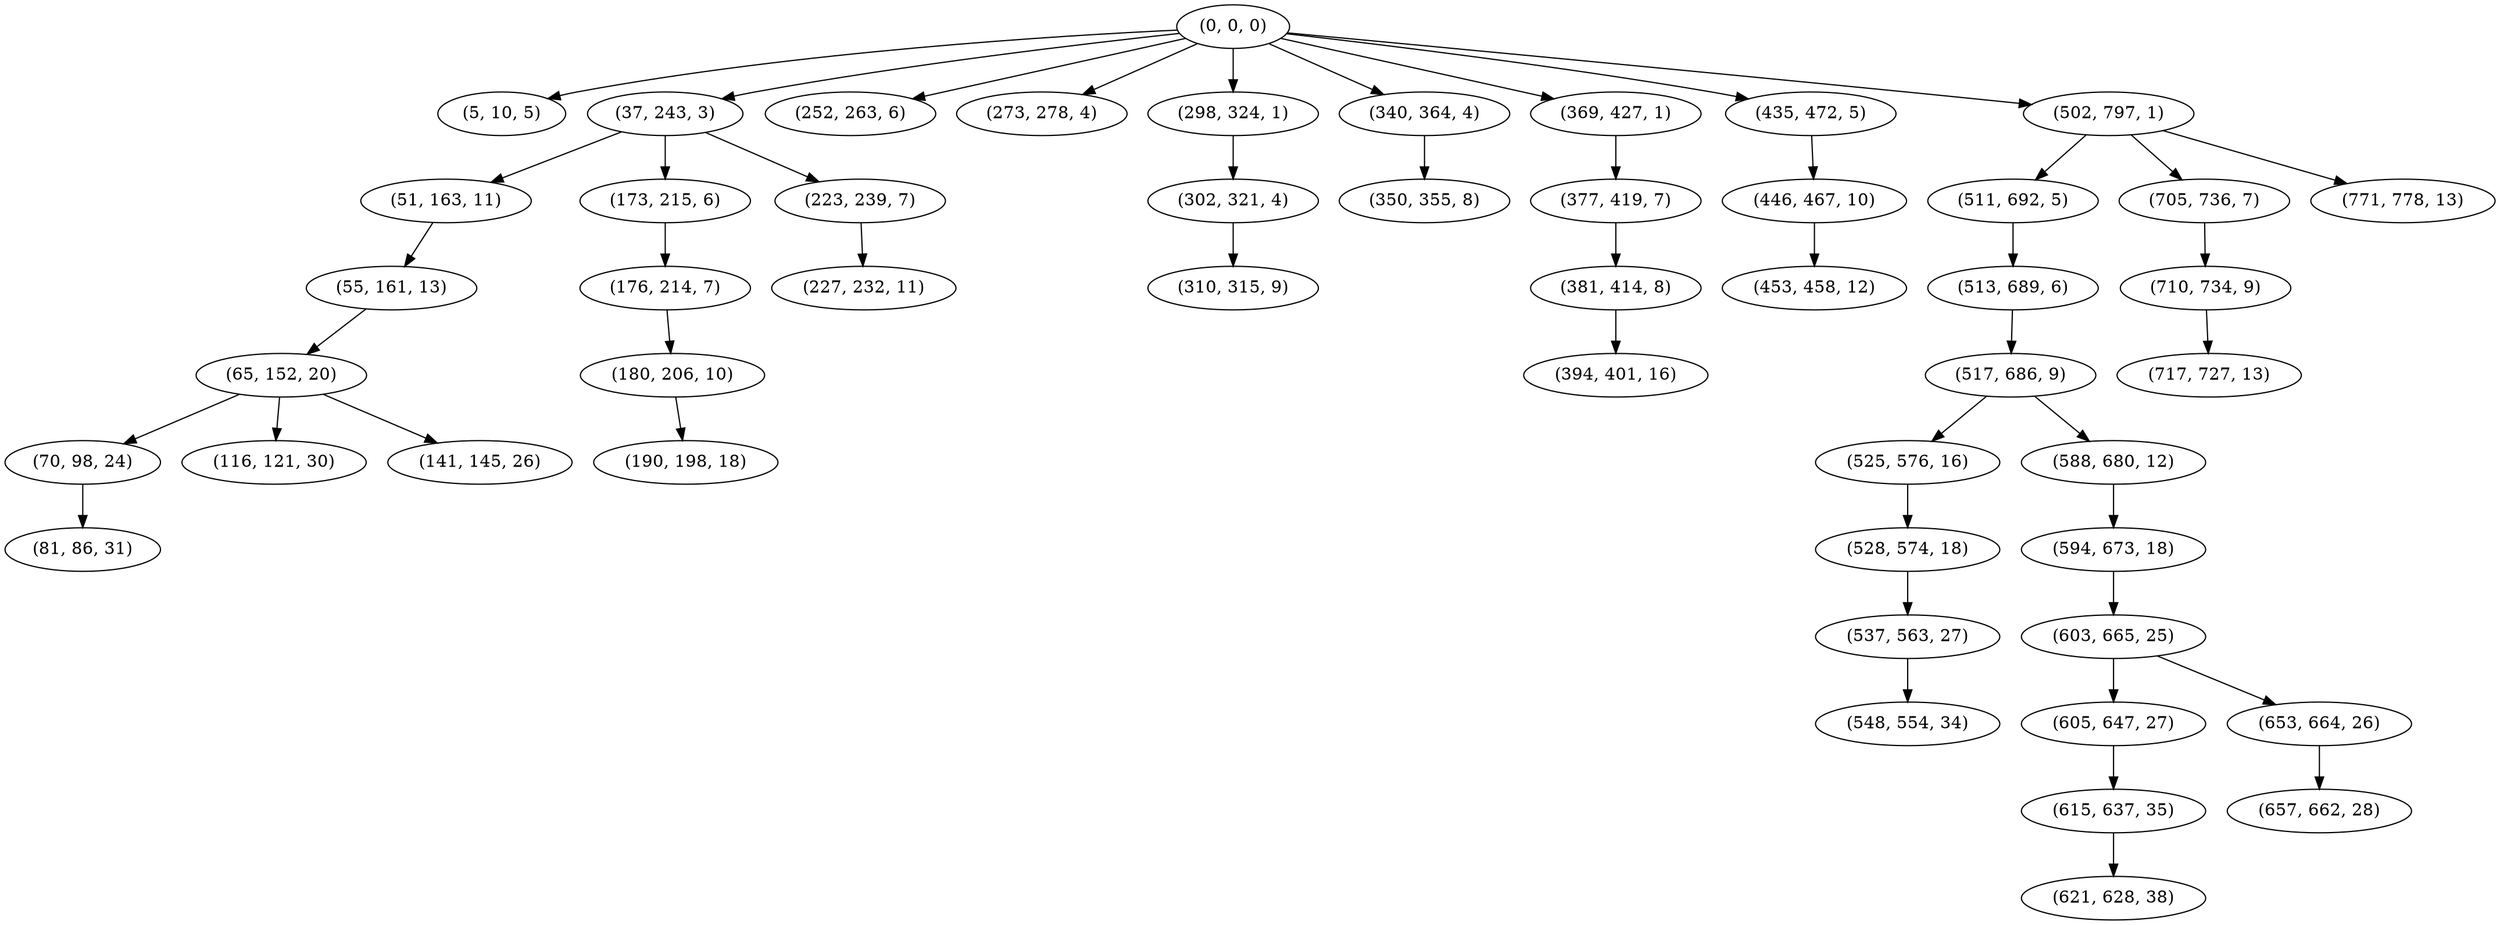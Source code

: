 digraph tree {
    "(0, 0, 0)";
    "(5, 10, 5)";
    "(37, 243, 3)";
    "(51, 163, 11)";
    "(55, 161, 13)";
    "(65, 152, 20)";
    "(70, 98, 24)";
    "(81, 86, 31)";
    "(116, 121, 30)";
    "(141, 145, 26)";
    "(173, 215, 6)";
    "(176, 214, 7)";
    "(180, 206, 10)";
    "(190, 198, 18)";
    "(223, 239, 7)";
    "(227, 232, 11)";
    "(252, 263, 6)";
    "(273, 278, 4)";
    "(298, 324, 1)";
    "(302, 321, 4)";
    "(310, 315, 9)";
    "(340, 364, 4)";
    "(350, 355, 8)";
    "(369, 427, 1)";
    "(377, 419, 7)";
    "(381, 414, 8)";
    "(394, 401, 16)";
    "(435, 472, 5)";
    "(446, 467, 10)";
    "(453, 458, 12)";
    "(502, 797, 1)";
    "(511, 692, 5)";
    "(513, 689, 6)";
    "(517, 686, 9)";
    "(525, 576, 16)";
    "(528, 574, 18)";
    "(537, 563, 27)";
    "(548, 554, 34)";
    "(588, 680, 12)";
    "(594, 673, 18)";
    "(603, 665, 25)";
    "(605, 647, 27)";
    "(615, 637, 35)";
    "(621, 628, 38)";
    "(653, 664, 26)";
    "(657, 662, 28)";
    "(705, 736, 7)";
    "(710, 734, 9)";
    "(717, 727, 13)";
    "(771, 778, 13)";
    "(0, 0, 0)" -> "(5, 10, 5)";
    "(0, 0, 0)" -> "(37, 243, 3)";
    "(0, 0, 0)" -> "(252, 263, 6)";
    "(0, 0, 0)" -> "(273, 278, 4)";
    "(0, 0, 0)" -> "(298, 324, 1)";
    "(0, 0, 0)" -> "(340, 364, 4)";
    "(0, 0, 0)" -> "(369, 427, 1)";
    "(0, 0, 0)" -> "(435, 472, 5)";
    "(0, 0, 0)" -> "(502, 797, 1)";
    "(37, 243, 3)" -> "(51, 163, 11)";
    "(37, 243, 3)" -> "(173, 215, 6)";
    "(37, 243, 3)" -> "(223, 239, 7)";
    "(51, 163, 11)" -> "(55, 161, 13)";
    "(55, 161, 13)" -> "(65, 152, 20)";
    "(65, 152, 20)" -> "(70, 98, 24)";
    "(65, 152, 20)" -> "(116, 121, 30)";
    "(65, 152, 20)" -> "(141, 145, 26)";
    "(70, 98, 24)" -> "(81, 86, 31)";
    "(173, 215, 6)" -> "(176, 214, 7)";
    "(176, 214, 7)" -> "(180, 206, 10)";
    "(180, 206, 10)" -> "(190, 198, 18)";
    "(223, 239, 7)" -> "(227, 232, 11)";
    "(298, 324, 1)" -> "(302, 321, 4)";
    "(302, 321, 4)" -> "(310, 315, 9)";
    "(340, 364, 4)" -> "(350, 355, 8)";
    "(369, 427, 1)" -> "(377, 419, 7)";
    "(377, 419, 7)" -> "(381, 414, 8)";
    "(381, 414, 8)" -> "(394, 401, 16)";
    "(435, 472, 5)" -> "(446, 467, 10)";
    "(446, 467, 10)" -> "(453, 458, 12)";
    "(502, 797, 1)" -> "(511, 692, 5)";
    "(502, 797, 1)" -> "(705, 736, 7)";
    "(502, 797, 1)" -> "(771, 778, 13)";
    "(511, 692, 5)" -> "(513, 689, 6)";
    "(513, 689, 6)" -> "(517, 686, 9)";
    "(517, 686, 9)" -> "(525, 576, 16)";
    "(517, 686, 9)" -> "(588, 680, 12)";
    "(525, 576, 16)" -> "(528, 574, 18)";
    "(528, 574, 18)" -> "(537, 563, 27)";
    "(537, 563, 27)" -> "(548, 554, 34)";
    "(588, 680, 12)" -> "(594, 673, 18)";
    "(594, 673, 18)" -> "(603, 665, 25)";
    "(603, 665, 25)" -> "(605, 647, 27)";
    "(603, 665, 25)" -> "(653, 664, 26)";
    "(605, 647, 27)" -> "(615, 637, 35)";
    "(615, 637, 35)" -> "(621, 628, 38)";
    "(653, 664, 26)" -> "(657, 662, 28)";
    "(705, 736, 7)" -> "(710, 734, 9)";
    "(710, 734, 9)" -> "(717, 727, 13)";
}
